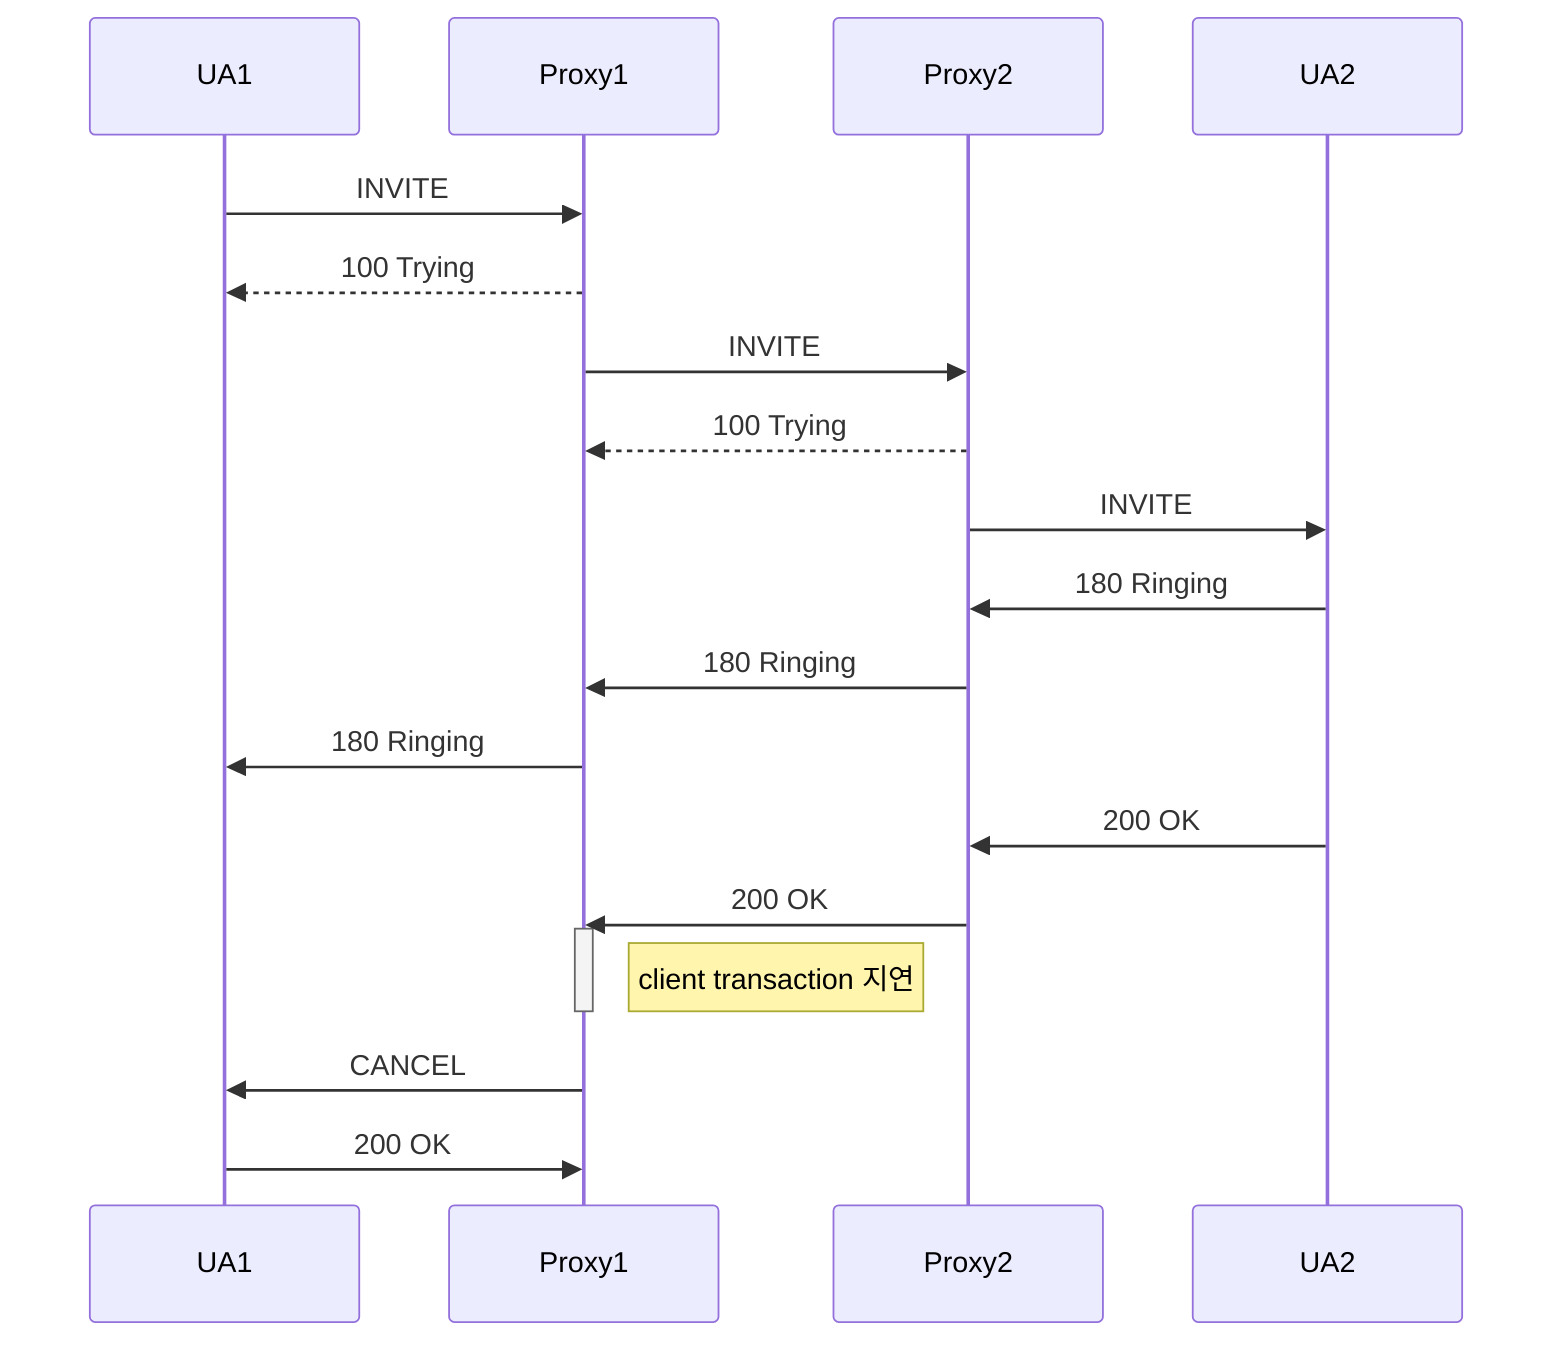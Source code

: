 %% Sequence diagram code
sequenceDiagram
    UA1 ->> Proxy1: INVITE
    Proxy1 -->> UA1: 100 Trying
    Proxy1 ->> Proxy2: INVITE
    Proxy2 -->> Proxy1: 100 Trying
    Proxy2 ->> UA2: INVITE
    UA2 ->> Proxy2: 180 Ringing
    Proxy2 ->> Proxy1: 180 Ringing
    Proxy1 ->> UA1: 180 Ringing
    UA2 ->> Proxy2: 200 OK
    Proxy2 ->> Proxy1: 200 OK
    activate Proxy1
    Note right of Proxy1: client transaction 지연
    deactivate Proxy1
    Proxy1 ->> UA1: CANCEL
    UA1 ->> Proxy1: 200 OK